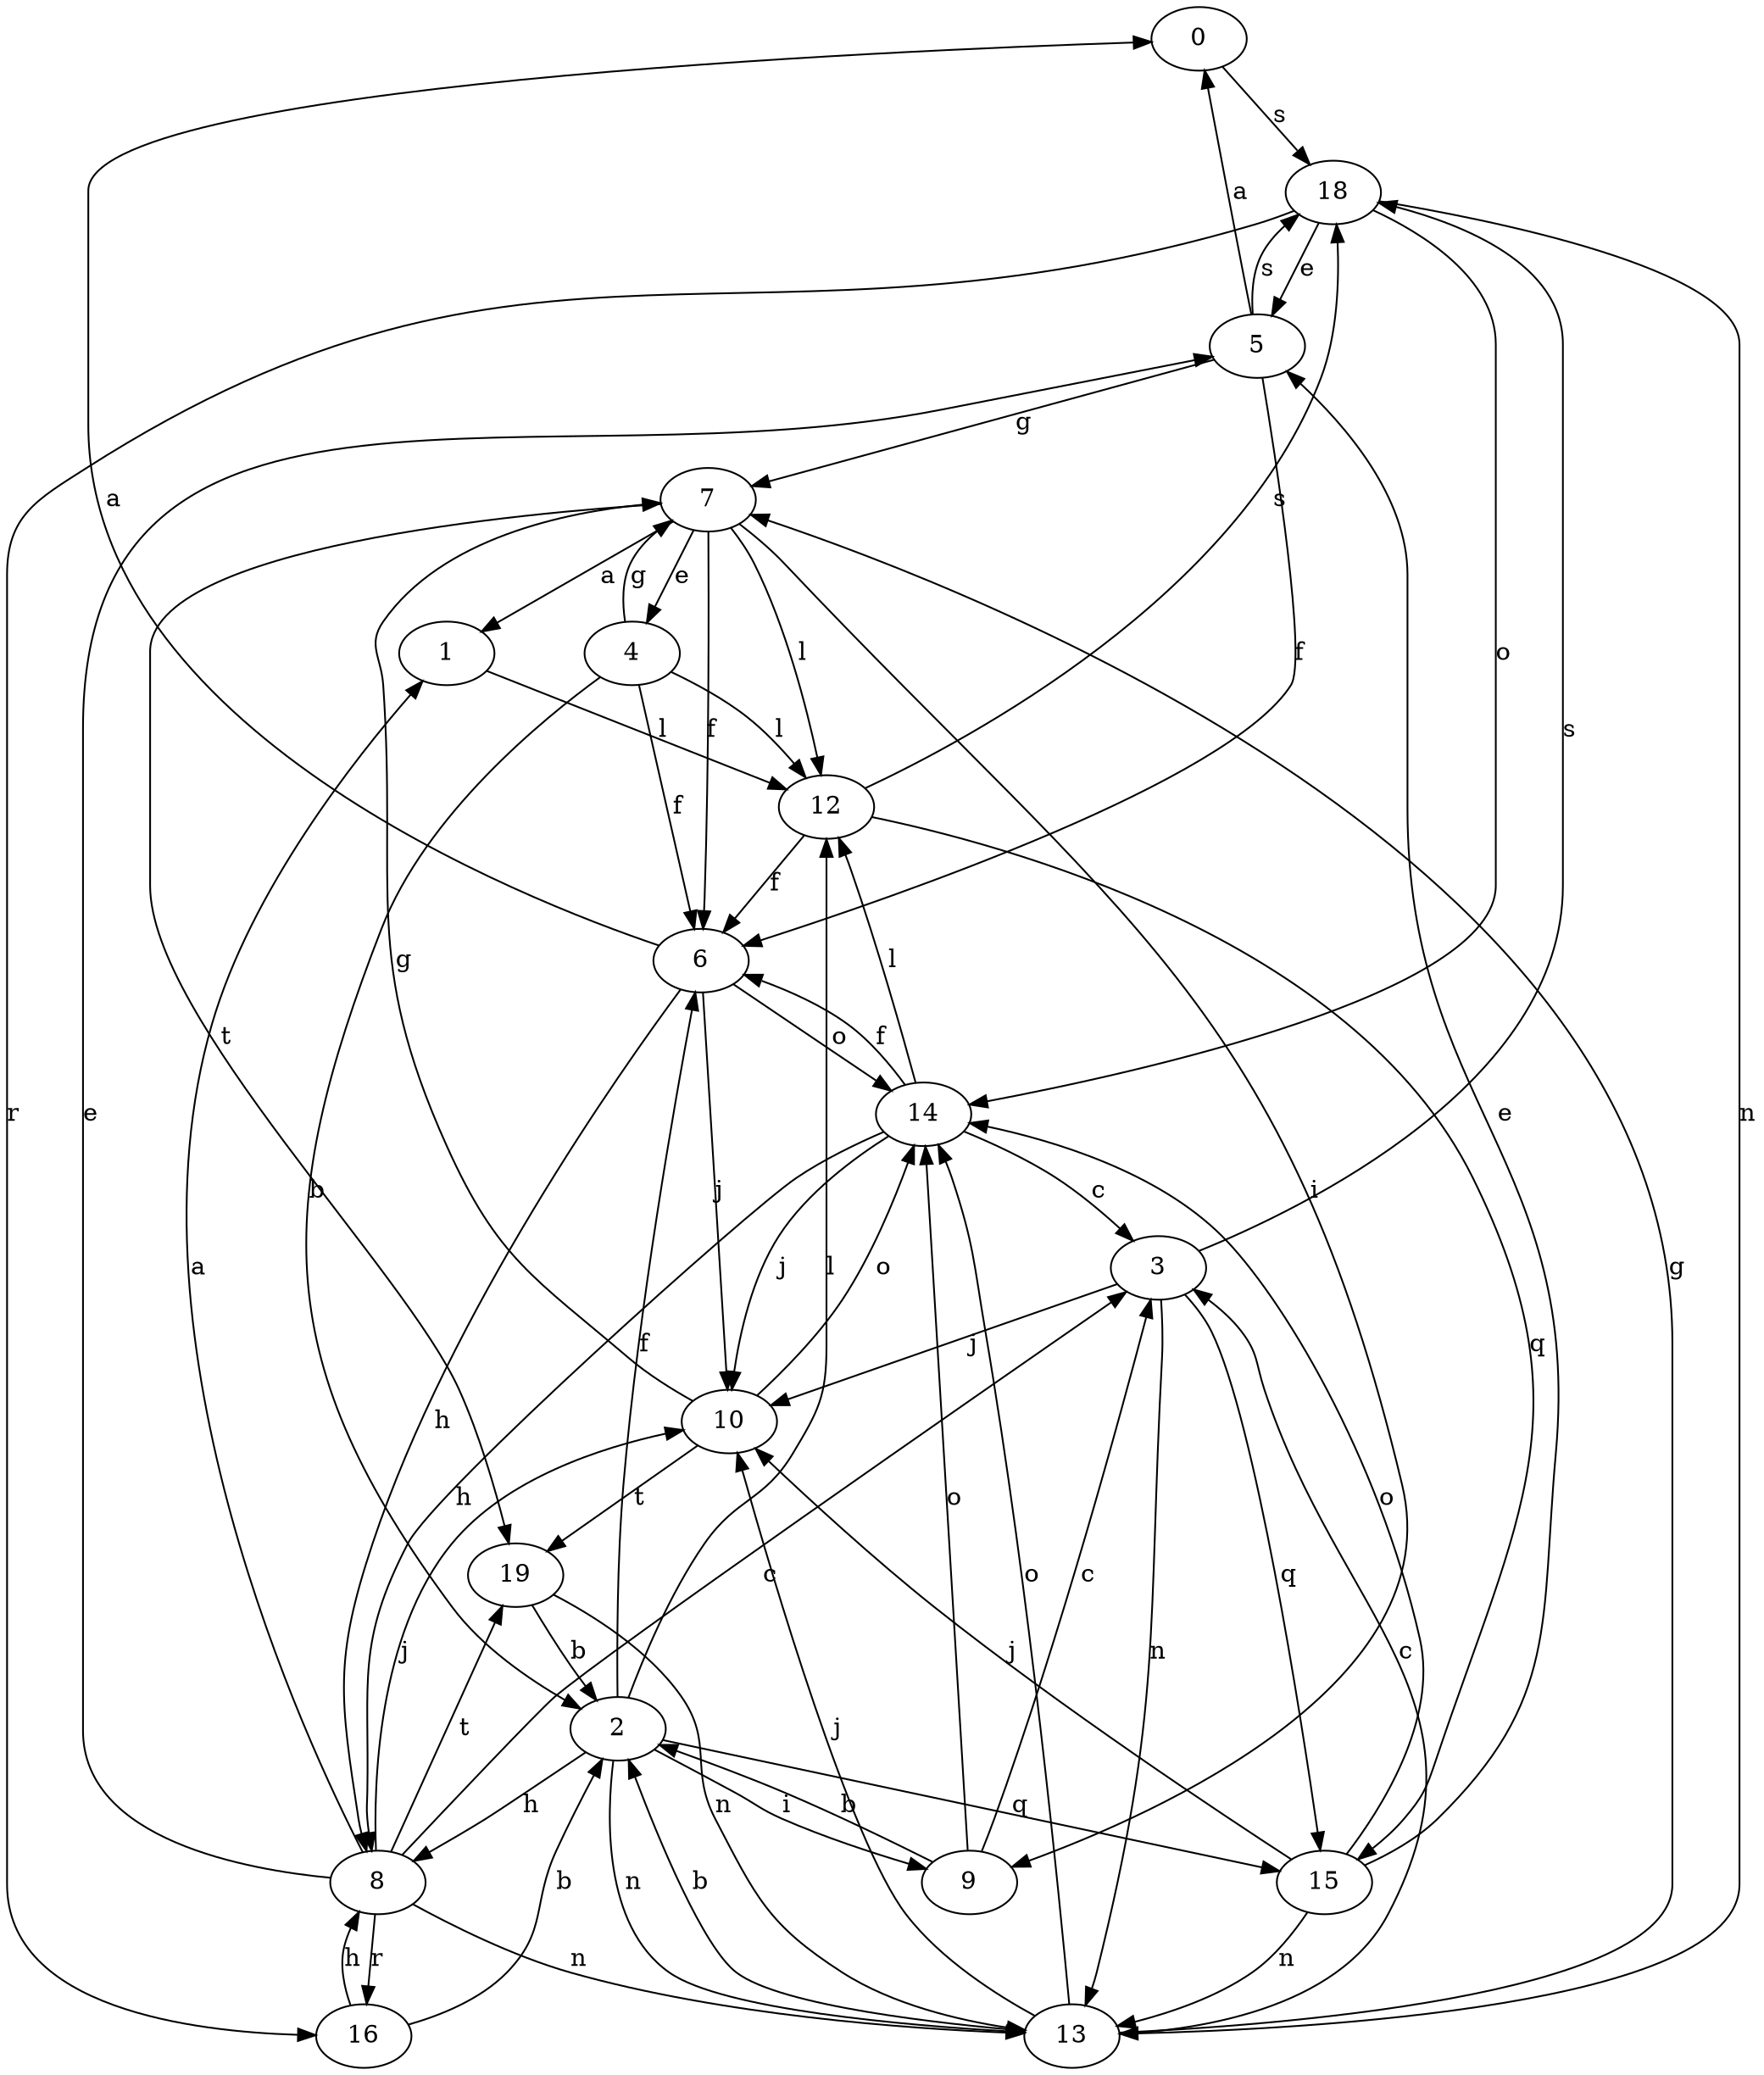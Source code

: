 strict digraph  {
0;
1;
2;
3;
4;
5;
6;
7;
8;
9;
10;
12;
13;
14;
15;
16;
18;
19;
0 -> 18  [label=s];
1 -> 12  [label=l];
2 -> 6  [label=f];
2 -> 8  [label=h];
2 -> 9  [label=i];
2 -> 12  [label=l];
2 -> 13  [label=n];
2 -> 15  [label=q];
3 -> 10  [label=j];
3 -> 13  [label=n];
3 -> 15  [label=q];
3 -> 18  [label=s];
4 -> 2  [label=b];
4 -> 6  [label=f];
4 -> 7  [label=g];
4 -> 12  [label=l];
5 -> 0  [label=a];
5 -> 6  [label=f];
5 -> 7  [label=g];
5 -> 18  [label=s];
6 -> 0  [label=a];
6 -> 8  [label=h];
6 -> 10  [label=j];
6 -> 14  [label=o];
7 -> 1  [label=a];
7 -> 4  [label=e];
7 -> 6  [label=f];
7 -> 9  [label=i];
7 -> 12  [label=l];
7 -> 19  [label=t];
8 -> 1  [label=a];
8 -> 3  [label=c];
8 -> 5  [label=e];
8 -> 10  [label=j];
8 -> 13  [label=n];
8 -> 16  [label=r];
8 -> 19  [label=t];
9 -> 2  [label=b];
9 -> 3  [label=c];
9 -> 14  [label=o];
10 -> 7  [label=g];
10 -> 14  [label=o];
10 -> 19  [label=t];
12 -> 6  [label=f];
12 -> 15  [label=q];
12 -> 18  [label=s];
13 -> 2  [label=b];
13 -> 3  [label=c];
13 -> 7  [label=g];
13 -> 10  [label=j];
13 -> 14  [label=o];
14 -> 3  [label=c];
14 -> 6  [label=f];
14 -> 8  [label=h];
14 -> 10  [label=j];
14 -> 12  [label=l];
15 -> 5  [label=e];
15 -> 10  [label=j];
15 -> 13  [label=n];
15 -> 14  [label=o];
16 -> 2  [label=b];
16 -> 8  [label=h];
18 -> 5  [label=e];
18 -> 13  [label=n];
18 -> 14  [label=o];
18 -> 16  [label=r];
19 -> 2  [label=b];
19 -> 13  [label=n];
}

